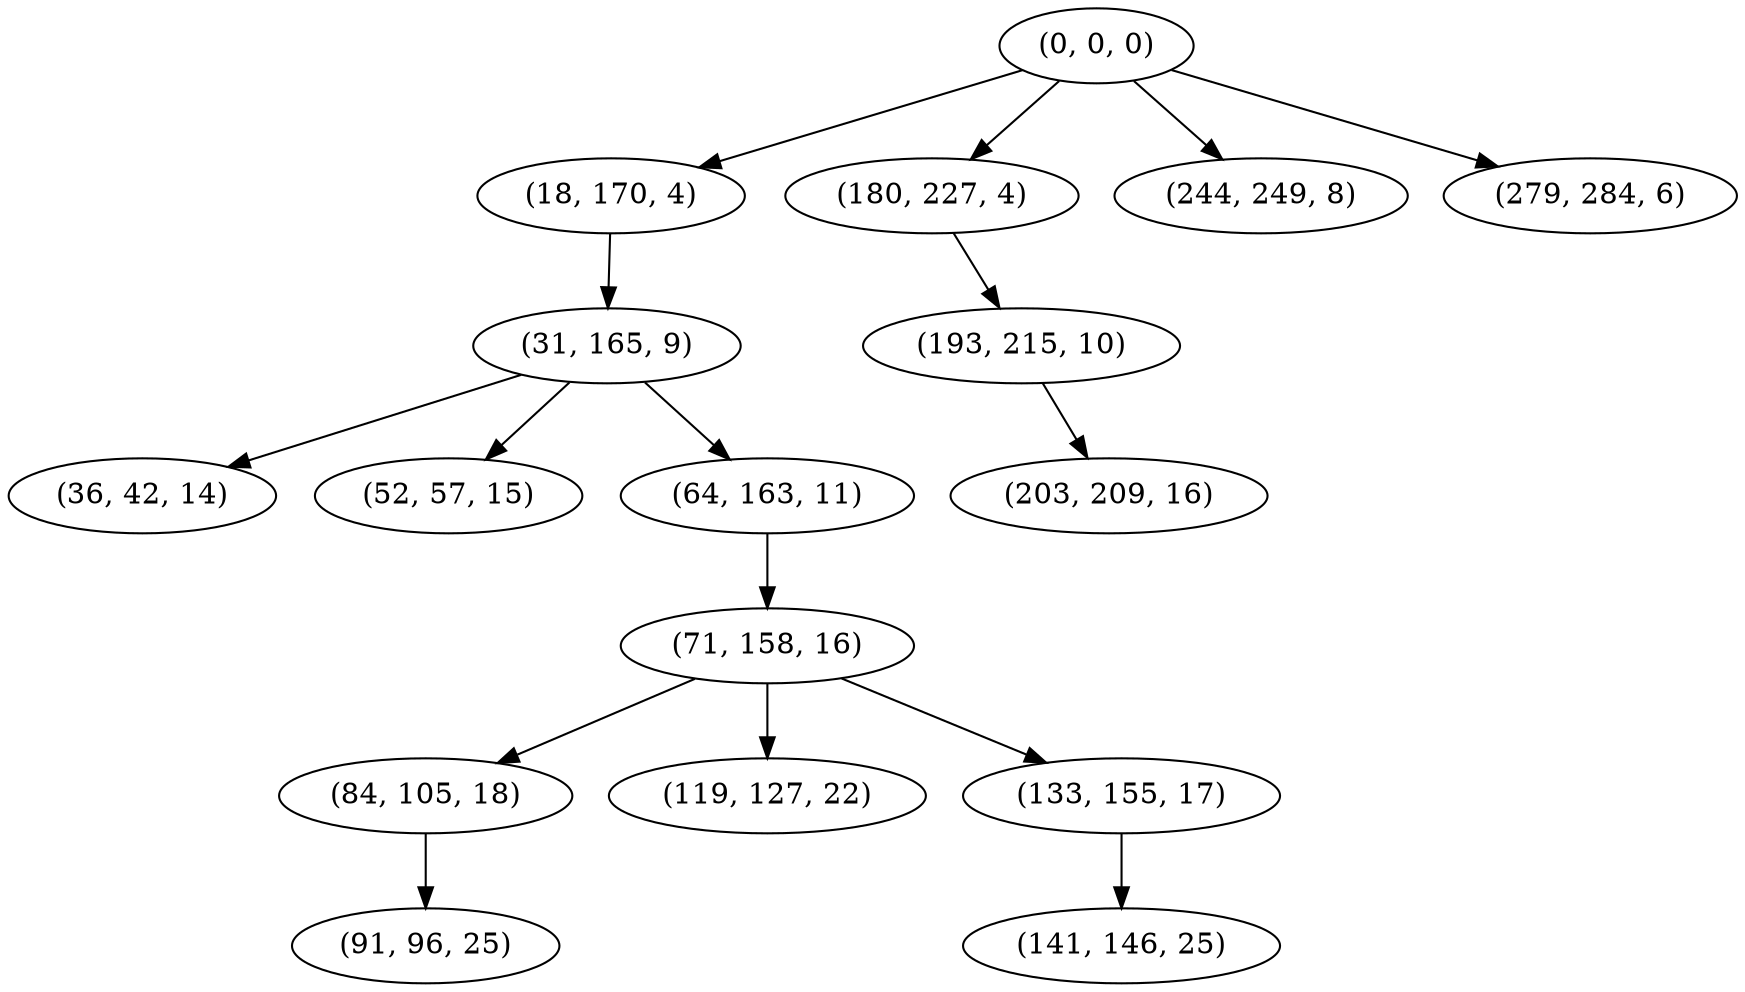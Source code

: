 digraph tree {
    "(0, 0, 0)";
    "(18, 170, 4)";
    "(31, 165, 9)";
    "(36, 42, 14)";
    "(52, 57, 15)";
    "(64, 163, 11)";
    "(71, 158, 16)";
    "(84, 105, 18)";
    "(91, 96, 25)";
    "(119, 127, 22)";
    "(133, 155, 17)";
    "(141, 146, 25)";
    "(180, 227, 4)";
    "(193, 215, 10)";
    "(203, 209, 16)";
    "(244, 249, 8)";
    "(279, 284, 6)";
    "(0, 0, 0)" -> "(18, 170, 4)";
    "(0, 0, 0)" -> "(180, 227, 4)";
    "(0, 0, 0)" -> "(244, 249, 8)";
    "(0, 0, 0)" -> "(279, 284, 6)";
    "(18, 170, 4)" -> "(31, 165, 9)";
    "(31, 165, 9)" -> "(36, 42, 14)";
    "(31, 165, 9)" -> "(52, 57, 15)";
    "(31, 165, 9)" -> "(64, 163, 11)";
    "(64, 163, 11)" -> "(71, 158, 16)";
    "(71, 158, 16)" -> "(84, 105, 18)";
    "(71, 158, 16)" -> "(119, 127, 22)";
    "(71, 158, 16)" -> "(133, 155, 17)";
    "(84, 105, 18)" -> "(91, 96, 25)";
    "(133, 155, 17)" -> "(141, 146, 25)";
    "(180, 227, 4)" -> "(193, 215, 10)";
    "(193, 215, 10)" -> "(203, 209, 16)";
}
